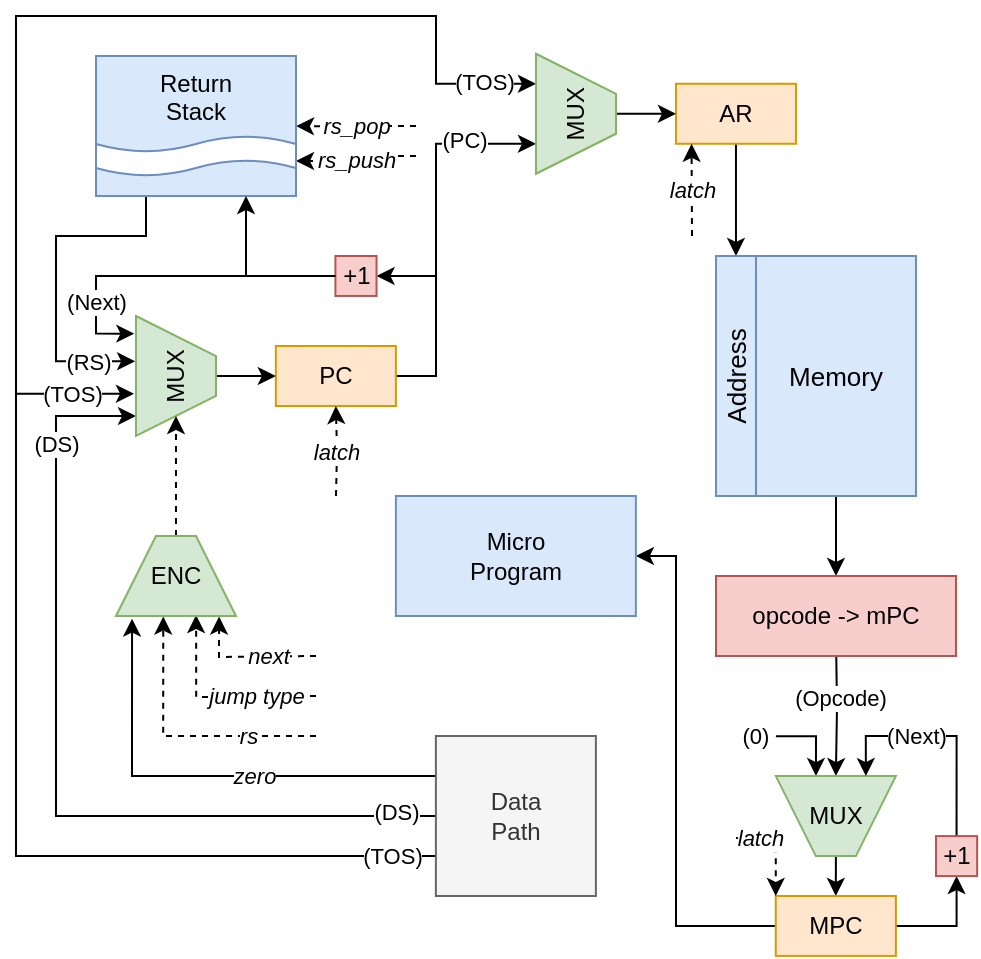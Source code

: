 <mxfile version="24.4.0" type="device">
  <diagram name="Страница — 1" id="KgZG3EwIhVlabFlte60I">
    <mxGraphModel dx="867" dy="558" grid="1" gridSize="10" guides="1" tooltips="1" connect="1" arrows="1" fold="1" page="1" pageScale="1" pageWidth="827" pageHeight="1169" math="0" shadow="0">
      <root>
        <mxCell id="0" />
        <mxCell id="1" parent="0" />
        <mxCell id="2mDlJUmidZRrBrmvubiY-2" style="edgeStyle=orthogonalEdgeStyle;rounded=0;orthogonalLoop=1;jettySize=auto;html=1;exitX=0;exitY=0.75;exitDx=0;exitDy=0;entryX=0.25;entryY=1;entryDx=0;entryDy=0;" edge="1" parent="1" source="2mDlJUmidZRrBrmvubiY-128" target="2mDlJUmidZRrBrmvubiY-65">
          <mxGeometry relative="1" as="geometry">
            <Array as="points">
              <mxPoint x="190" y="560" />
              <mxPoint x="190" y="140" />
              <mxPoint x="400" y="140" />
              <mxPoint x="400" y="174" />
            </Array>
            <mxPoint x="389.99" y="870" as="sourcePoint" />
          </mxGeometry>
        </mxCell>
        <mxCell id="2mDlJUmidZRrBrmvubiY-3" value="(TOS)" style="edgeLabel;html=1;align=center;verticalAlign=middle;resizable=0;points=[];" vertex="1" connectable="0" parent="2mDlJUmidZRrBrmvubiY-2">
          <mxGeometry x="0.954" y="1" relative="1" as="geometry">
            <mxPoint x="-5" as="offset" />
          </mxGeometry>
        </mxCell>
        <mxCell id="2mDlJUmidZRrBrmvubiY-4" style="edgeStyle=orthogonalEdgeStyle;rounded=0;orthogonalLoop=1;jettySize=auto;html=1;exitX=0;exitY=0.75;exitDx=0;exitDy=0;entryX=0.648;entryY=1.025;entryDx=0;entryDy=0;entryPerimeter=0;" edge="1" parent="1" source="2mDlJUmidZRrBrmvubiY-128" target="2mDlJUmidZRrBrmvubiY-60">
          <mxGeometry relative="1" as="geometry">
            <Array as="points">
              <mxPoint x="190" y="560" />
              <mxPoint x="190" y="329" />
            </Array>
            <mxPoint x="240" y="330" as="targetPoint" />
            <mxPoint x="389.99" y="870" as="sourcePoint" />
          </mxGeometry>
        </mxCell>
        <mxCell id="2mDlJUmidZRrBrmvubiY-5" value="(TOS)" style="edgeLabel;html=1;align=center;verticalAlign=middle;resizable=0;points=[];" vertex="1" connectable="0" parent="2mDlJUmidZRrBrmvubiY-4">
          <mxGeometry x="0.89" y="1" relative="1" as="geometry">
            <mxPoint x="-4" y="1" as="offset" />
          </mxGeometry>
        </mxCell>
        <mxCell id="2mDlJUmidZRrBrmvubiY-130" value="(TOS)" style="edgeLabel;html=1;align=center;verticalAlign=middle;resizable=0;points=[];" vertex="1" connectable="0" parent="2mDlJUmidZRrBrmvubiY-4">
          <mxGeometry x="-0.91" relative="1" as="geometry">
            <mxPoint as="offset" />
          </mxGeometry>
        </mxCell>
        <mxCell id="2mDlJUmidZRrBrmvubiY-6" style="edgeStyle=orthogonalEdgeStyle;rounded=0;orthogonalLoop=1;jettySize=auto;html=1;exitX=0;exitY=0.5;exitDx=0;exitDy=0;jumpStyle=none;entryX=0.834;entryY=1;entryDx=0;entryDy=0;entryPerimeter=0;" edge="1" parent="1" source="2mDlJUmidZRrBrmvubiY-128" target="2mDlJUmidZRrBrmvubiY-60">
          <mxGeometry relative="1" as="geometry">
            <Array as="points">
              <mxPoint x="210" y="540" />
              <mxPoint x="210" y="340" />
            </Array>
            <mxPoint x="240" y="370" as="targetPoint" />
            <mxPoint x="464.99" y="820" as="sourcePoint" />
          </mxGeometry>
        </mxCell>
        <mxCell id="2mDlJUmidZRrBrmvubiY-7" value="(DS)" style="edgeLabel;html=1;align=center;verticalAlign=middle;resizable=0;points=[];" vertex="1" connectable="0" parent="2mDlJUmidZRrBrmvubiY-6">
          <mxGeometry x="0.75" relative="1" as="geometry">
            <mxPoint as="offset" />
          </mxGeometry>
        </mxCell>
        <mxCell id="2mDlJUmidZRrBrmvubiY-129" value="(DS)" style="edgeLabel;html=1;align=center;verticalAlign=middle;resizable=0;points=[];" vertex="1" connectable="0" parent="2mDlJUmidZRrBrmvubiY-6">
          <mxGeometry x="-0.906" y="-2" relative="1" as="geometry">
            <mxPoint as="offset" />
          </mxGeometry>
        </mxCell>
        <mxCell id="2mDlJUmidZRrBrmvubiY-12" style="edgeStyle=orthogonalEdgeStyle;rounded=0;orthogonalLoop=1;jettySize=auto;html=1;exitX=0.5;exitY=1;exitDx=0;exitDy=0;entryX=0.5;entryY=0;entryDx=0;entryDy=0;jumpStyle=none;" edge="1" parent="1" source="2mDlJUmidZRrBrmvubiY-67" target="2mDlJUmidZRrBrmvubiY-19">
          <mxGeometry relative="1" as="geometry">
            <mxPoint x="599.99" y="380" as="sourcePoint" />
          </mxGeometry>
        </mxCell>
        <mxCell id="2mDlJUmidZRrBrmvubiY-13" style="edgeStyle=orthogonalEdgeStyle;rounded=0;orthogonalLoop=1;jettySize=auto;html=1;exitX=1;exitY=0.5;exitDx=0;exitDy=0;entryX=0.75;entryY=1;entryDx=0;entryDy=0;" edge="1" parent="1" source="2mDlJUmidZRrBrmvubiY-16" target="2mDlJUmidZRrBrmvubiY-65">
          <mxGeometry relative="1" as="geometry">
            <mxPoint x="439.99" y="320" as="targetPoint" />
            <Array as="points">
              <mxPoint x="400" y="320" />
              <mxPoint x="400" y="204" />
            </Array>
          </mxGeometry>
        </mxCell>
        <mxCell id="2mDlJUmidZRrBrmvubiY-14" value="(PC)" style="edgeLabel;html=1;align=center;verticalAlign=middle;resizable=0;points=[];" vertex="1" connectable="0" parent="2mDlJUmidZRrBrmvubiY-13">
          <mxGeometry x="0.662" y="2" relative="1" as="geometry">
            <mxPoint x="-5" as="offset" />
          </mxGeometry>
        </mxCell>
        <mxCell id="2mDlJUmidZRrBrmvubiY-15" style="edgeStyle=orthogonalEdgeStyle;rounded=0;orthogonalLoop=1;jettySize=auto;html=1;exitX=1;exitY=0.5;exitDx=0;exitDy=0;entryX=1;entryY=0.5;entryDx=0;entryDy=0;" edge="1" parent="1" source="2mDlJUmidZRrBrmvubiY-16" target="2mDlJUmidZRrBrmvubiY-99">
          <mxGeometry relative="1" as="geometry">
            <Array as="points">
              <mxPoint x="400" y="320" />
              <mxPoint x="400" y="270" />
            </Array>
          </mxGeometry>
        </mxCell>
        <mxCell id="2mDlJUmidZRrBrmvubiY-16" value="PC" style="rounded=0;whiteSpace=wrap;html=1;fillColor=#ffe6cc;strokeColor=#d79b00;" vertex="1" parent="1">
          <mxGeometry x="319.93" y="305" width="60.01" height="30" as="geometry" />
        </mxCell>
        <mxCell id="2mDlJUmidZRrBrmvubiY-17" style="edgeStyle=orthogonalEdgeStyle;rounded=0;orthogonalLoop=1;jettySize=auto;html=1;exitX=0.5;exitY=1;exitDx=0;exitDy=0;entryX=0.5;entryY=1;entryDx=0;entryDy=0;" edge="1" parent="1" target="2mDlJUmidZRrBrmvubiY-61">
          <mxGeometry relative="1" as="geometry">
            <mxPoint x="599.99" y="450.05" as="sourcePoint" />
            <mxPoint x="599.99" y="510.1" as="targetPoint" />
          </mxGeometry>
        </mxCell>
        <mxCell id="2mDlJUmidZRrBrmvubiY-18" value="(Opcode)" style="edgeLabel;html=1;align=center;verticalAlign=middle;resizable=0;points=[];" vertex="1" connectable="0" parent="2mDlJUmidZRrBrmvubiY-17">
          <mxGeometry x="-0.122" y="1" relative="1" as="geometry">
            <mxPoint as="offset" />
          </mxGeometry>
        </mxCell>
        <mxCell id="2mDlJUmidZRrBrmvubiY-19" value="opcode -&amp;gt; mPC" style="rounded=0;whiteSpace=wrap;html=1;fillColor=#f8cecc;strokeColor=#b85450;" vertex="1" parent="1">
          <mxGeometry x="539.99" y="420" width="120" height="40" as="geometry" />
        </mxCell>
        <mxCell id="2mDlJUmidZRrBrmvubiY-20" style="edgeStyle=orthogonalEdgeStyle;rounded=0;orthogonalLoop=1;jettySize=auto;html=1;exitX=0.5;exitY=0;exitDx=0;exitDy=0;entryX=0.5;entryY=0;entryDx=0;entryDy=0;" edge="1" parent="1" source="2mDlJUmidZRrBrmvubiY-61" target="2mDlJUmidZRrBrmvubiY-23">
          <mxGeometry relative="1" as="geometry">
            <mxPoint x="599.94" y="560.05" as="sourcePoint" />
          </mxGeometry>
        </mxCell>
        <mxCell id="2mDlJUmidZRrBrmvubiY-21" style="edgeStyle=orthogonalEdgeStyle;rounded=0;orthogonalLoop=1;jettySize=auto;html=1;exitX=0;exitY=0.5;exitDx=0;exitDy=0;entryX=1;entryY=0.5;entryDx=0;entryDy=0;" edge="1" parent="1" source="2mDlJUmidZRrBrmvubiY-23" target="2mDlJUmidZRrBrmvubiY-42">
          <mxGeometry relative="1" as="geometry">
            <Array as="points">
              <mxPoint x="520" y="595" />
              <mxPoint x="520" y="410" />
            </Array>
          </mxGeometry>
        </mxCell>
        <mxCell id="2mDlJUmidZRrBrmvubiY-22" style="edgeStyle=orthogonalEdgeStyle;rounded=0;orthogonalLoop=1;jettySize=auto;html=1;exitX=1;exitY=0.5;exitDx=0;exitDy=0;entryX=0.5;entryY=1;entryDx=0;entryDy=0;" edge="1" parent="1" source="2mDlJUmidZRrBrmvubiY-23" target="2mDlJUmidZRrBrmvubiY-102">
          <mxGeometry relative="1" as="geometry" />
        </mxCell>
        <mxCell id="2mDlJUmidZRrBrmvubiY-23" value="MPC" style="rounded=0;whiteSpace=wrap;html=1;fillColor=#ffe6cc;strokeColor=#d79b00;" vertex="1" parent="1">
          <mxGeometry x="569.88" y="580.0" width="60.06" height="29.95" as="geometry" />
        </mxCell>
        <mxCell id="2mDlJUmidZRrBrmvubiY-26" style="edgeStyle=orthogonalEdgeStyle;rounded=0;orthogonalLoop=1;jettySize=auto;html=1;entryX=0.859;entryY=1.007;entryDx=0;entryDy=0;dashed=1;entryPerimeter=0;" edge="1" parent="1" target="2mDlJUmidZRrBrmvubiY-76">
          <mxGeometry relative="1" as="geometry">
            <mxPoint x="340" y="460" as="sourcePoint" />
          </mxGeometry>
        </mxCell>
        <mxCell id="2mDlJUmidZRrBrmvubiY-27" value="next" style="edgeLabel;html=1;align=center;verticalAlign=middle;resizable=0;points=[];fontStyle=2" vertex="1" connectable="0" parent="2mDlJUmidZRrBrmvubiY-26">
          <mxGeometry x="-0.3" relative="1" as="geometry">
            <mxPoint as="offset" />
          </mxGeometry>
        </mxCell>
        <mxCell id="2mDlJUmidZRrBrmvubiY-30" style="edgeStyle=orthogonalEdgeStyle;rounded=0;orthogonalLoop=1;jettySize=auto;html=1;entryX=0.668;entryY=0.989;entryDx=0;entryDy=0;dashed=1;entryPerimeter=0;" edge="1" parent="1" target="2mDlJUmidZRrBrmvubiY-76">
          <mxGeometry relative="1" as="geometry">
            <mxPoint x="340" y="480" as="sourcePoint" />
          </mxGeometry>
        </mxCell>
        <mxCell id="2mDlJUmidZRrBrmvubiY-31" value="jump type" style="edgeLabel;html=1;align=center;verticalAlign=middle;resizable=0;points=[];fontStyle=2" vertex="1" connectable="0" parent="2mDlJUmidZRrBrmvubiY-30">
          <mxGeometry x="-0.4" y="-1" relative="1" as="geometry">
            <mxPoint as="offset" />
          </mxGeometry>
        </mxCell>
        <mxCell id="2mDlJUmidZRrBrmvubiY-32" style="edgeStyle=orthogonalEdgeStyle;rounded=0;orthogonalLoop=1;jettySize=auto;html=1;entryX=0.5;entryY=1;entryDx=0;entryDy=0;dashed=1;" edge="1" parent="1" target="2mDlJUmidZRrBrmvubiY-16">
          <mxGeometry relative="1" as="geometry">
            <mxPoint x="350" y="380" as="sourcePoint" />
          </mxGeometry>
        </mxCell>
        <mxCell id="2mDlJUmidZRrBrmvubiY-33" value="&lt;i&gt;latch&lt;/i&gt;" style="edgeLabel;html=1;align=center;verticalAlign=middle;resizable=0;points=[];" vertex="1" connectable="0" parent="2mDlJUmidZRrBrmvubiY-32">
          <mxGeometry relative="1" as="geometry">
            <mxPoint as="offset" />
          </mxGeometry>
        </mxCell>
        <mxCell id="2mDlJUmidZRrBrmvubiY-34" style="edgeStyle=orthogonalEdgeStyle;rounded=0;orthogonalLoop=1;jettySize=auto;html=1;entryX=0;entryY=0;entryDx=0;entryDy=0;dashed=1;" edge="1" parent="1" target="2mDlJUmidZRrBrmvubiY-23">
          <mxGeometry relative="1" as="geometry">
            <mxPoint x="580" y="605" as="targetPoint" />
            <mxPoint x="550" y="551" as="sourcePoint" />
          </mxGeometry>
        </mxCell>
        <mxCell id="2mDlJUmidZRrBrmvubiY-35" value="&lt;i&gt;latch&lt;/i&gt;" style="edgeLabel;html=1;align=center;verticalAlign=middle;resizable=0;points=[];" vertex="1" connectable="0" parent="2mDlJUmidZRrBrmvubiY-34">
          <mxGeometry x="-0.5" relative="1" as="geometry">
            <mxPoint as="offset" />
          </mxGeometry>
        </mxCell>
        <mxCell id="2mDlJUmidZRrBrmvubiY-42" value="Micro&lt;div&gt;Program&lt;/div&gt;" style="rounded=0;whiteSpace=wrap;html=1;fillColor=#dae8fc;strokeColor=#6c8ebf;points=[[0,0,0,0,0],[0,0.25,0,0,0],[0,0.5,0,0,0],[0,0.75,0,0,0],[0,1,0,0,0],[0.13,0,0,0,0],[0.13,1,0,0,0],[0.25,0,0,0,0],[0.25,1,0,0,0],[0.38,0,0,0,0],[0.38,1,0,0,0],[0.5,0,0,0,0],[0.5,1,0,0,0],[0.63,0,0,0,0],[0.63,1,0,0,0],[0.75,0,0,0,0],[0.75,1,0,0,0],[0.88,0,0,0,0],[0.88,1,0,0,0],[1,0,0,0,0],[1,0.25,0,0,0],[1,0.5,0,0,0],[1,0.75,0,0,0],[1,1,0,0,0]];" vertex="1" parent="1">
          <mxGeometry x="379.94" y="380.0" width="120" height="60" as="geometry" />
        </mxCell>
        <mxCell id="2mDlJUmidZRrBrmvubiY-48" style="edgeStyle=orthogonalEdgeStyle;rounded=0;orthogonalLoop=1;jettySize=auto;html=1;entryX=0.666;entryY=1.001;entryDx=0;entryDy=0;entryPerimeter=0;" edge="1" parent="1" source="2mDlJUmidZRrBrmvubiY-49" target="2mDlJUmidZRrBrmvubiY-61">
          <mxGeometry relative="1" as="geometry">
            <Array as="points">
              <mxPoint x="589.94" y="500.05" />
            </Array>
            <mxPoint x="589.94" y="520.05" as="targetPoint" />
          </mxGeometry>
        </mxCell>
        <mxCell id="2mDlJUmidZRrBrmvubiY-49" value="(0)" style="text;html=1;align=center;verticalAlign=middle;whiteSpace=wrap;rounded=0;fontSize=11;" vertex="1" parent="1">
          <mxGeometry x="549.94" y="490.05" width="20" height="20" as="geometry" />
        </mxCell>
        <mxCell id="2mDlJUmidZRrBrmvubiY-59" style="edgeStyle=orthogonalEdgeStyle;rounded=0;orthogonalLoop=1;jettySize=auto;html=1;exitX=0.5;exitY=0;exitDx=0;exitDy=0;entryX=0;entryY=0.5;entryDx=0;entryDy=0;" edge="1" parent="1" source="2mDlJUmidZRrBrmvubiY-60" target="2mDlJUmidZRrBrmvubiY-16">
          <mxGeometry relative="1" as="geometry" />
        </mxCell>
        <mxCell id="2mDlJUmidZRrBrmvubiY-60" value="MUX" style="shape=trapezoid;perimeter=trapezoidPerimeter;whiteSpace=wrap;html=1;fixedSize=1;fillColor=#d5e8d4;strokeColor=#82b366;direction=west;rotation=-90;" vertex="1" parent="1">
          <mxGeometry x="239.99" y="300" width="60" height="40" as="geometry" />
        </mxCell>
        <mxCell id="2mDlJUmidZRrBrmvubiY-61" value="MUX" style="shape=trapezoid;perimeter=trapezoidPerimeter;whiteSpace=wrap;html=1;fixedSize=1;fillColor=#d5e8d4;strokeColor=#82b366;direction=west;rotation=0;" vertex="1" parent="1">
          <mxGeometry x="569.94" y="520.05" width="60" height="40" as="geometry" />
        </mxCell>
        <mxCell id="2mDlJUmidZRrBrmvubiY-62" style="edgeStyle=orthogonalEdgeStyle;rounded=0;orthogonalLoop=1;jettySize=auto;html=1;exitX=0.5;exitY=1;exitDx=0;exitDy=0;entryX=1;entryY=0.5;entryDx=0;entryDy=0;" edge="1" parent="1" source="2mDlJUmidZRrBrmvubiY-63" target="2mDlJUmidZRrBrmvubiY-68">
          <mxGeometry relative="1" as="geometry" />
        </mxCell>
        <mxCell id="2mDlJUmidZRrBrmvubiY-63" value="AR" style="rounded=0;whiteSpace=wrap;html=1;fillColor=#ffe6cc;strokeColor=#d79b00;points=[[0,0,0,0,0],[0,0.25,0,0,0],[0,0.5,0,0,0],[0,0.75,0,0,0],[0,1,0,0,0],[0.13,1,0,0,0],[0.25,0,0,0,0],[0.25,1,0,0,0],[0.5,0,0,0,0],[0.5,1,0,0,0],[0.75,0,0,0,0],[0.75,1,0,0,0],[1,0,0,0,0],[1,0.25,0,0,0],[1,0.5,0,0,0],[1,0.75,0,0,0],[1,1,0,0,0]];" vertex="1" parent="1">
          <mxGeometry x="519.98" y="173.88" width="60.01" height="30" as="geometry" />
        </mxCell>
        <mxCell id="2mDlJUmidZRrBrmvubiY-64" style="edgeStyle=orthogonalEdgeStyle;rounded=0;orthogonalLoop=1;jettySize=auto;html=1;exitX=0.5;exitY=0;exitDx=0;exitDy=0;entryX=0;entryY=0.5;entryDx=0;entryDy=0;" edge="1" parent="1" source="2mDlJUmidZRrBrmvubiY-65" target="2mDlJUmidZRrBrmvubiY-63">
          <mxGeometry relative="1" as="geometry" />
        </mxCell>
        <mxCell id="2mDlJUmidZRrBrmvubiY-65" value="MUX" style="shape=trapezoid;perimeter=trapezoidPerimeter;whiteSpace=wrap;html=1;fixedSize=1;fillColor=#d5e8d4;strokeColor=#82b366;direction=west;rotation=-90;" vertex="1" parent="1">
          <mxGeometry x="439.99" y="168.88" width="60" height="40" as="geometry" />
        </mxCell>
        <mxCell id="2mDlJUmidZRrBrmvubiY-66" value="" style="group" vertex="1" connectable="0" parent="1">
          <mxGeometry x="539.99" y="260" width="100" height="120" as="geometry" />
        </mxCell>
        <mxCell id="2mDlJUmidZRrBrmvubiY-67" value="Memory" style="rounded=0;whiteSpace=wrap;html=1;fontSize=13;fillColor=#dae8fc;strokeColor=#6c8ebf;" vertex="1" parent="2mDlJUmidZRrBrmvubiY-66">
          <mxGeometry x="20" width="80" height="120" as="geometry" />
        </mxCell>
        <mxCell id="2mDlJUmidZRrBrmvubiY-68" value="Address" style="rounded=0;whiteSpace=wrap;html=1;fontSize=13;fillColor=#dae8fc;strokeColor=#6c8ebf;rotation=-90;" vertex="1" parent="2mDlJUmidZRrBrmvubiY-66">
          <mxGeometry x="-50" y="50" width="120" height="20" as="geometry" />
        </mxCell>
        <mxCell id="2mDlJUmidZRrBrmvubiY-75" style="edgeStyle=orthogonalEdgeStyle;rounded=0;orthogonalLoop=1;jettySize=auto;html=1;exitX=0.5;exitY=0;exitDx=0;exitDy=0;entryX=1;entryY=0.5;entryDx=0;entryDy=0;dashed=1;" edge="1" parent="1" source="2mDlJUmidZRrBrmvubiY-76" target="2mDlJUmidZRrBrmvubiY-60">
          <mxGeometry relative="1" as="geometry" />
        </mxCell>
        <mxCell id="2mDlJUmidZRrBrmvubiY-76" value="ENC" style="shape=trapezoid;perimeter=trapezoidPerimeter;whiteSpace=wrap;html=1;fixedSize=1;fillColor=#d5e8d4;strokeColor=#82b366;direction=east;" vertex="1" parent="1">
          <mxGeometry x="239.99" y="400" width="60" height="40" as="geometry" />
        </mxCell>
        <mxCell id="2mDlJUmidZRrBrmvubiY-84" style="edgeStyle=orthogonalEdgeStyle;rounded=0;orthogonalLoop=1;jettySize=auto;html=1;entryX=0.13;entryY=1;entryDx=0;entryDy=0;entryPerimeter=0;dashed=1;" edge="1" parent="1" target="2mDlJUmidZRrBrmvubiY-63">
          <mxGeometry relative="1" as="geometry">
            <Array as="points">
              <mxPoint x="528" y="250" />
              <mxPoint x="528" y="250" />
            </Array>
            <mxPoint x="528" y="250" as="sourcePoint" />
          </mxGeometry>
        </mxCell>
        <mxCell id="2mDlJUmidZRrBrmvubiY-85" value="&lt;i&gt;latch&lt;/i&gt;" style="edgeLabel;html=1;align=center;verticalAlign=middle;resizable=0;points=[];" vertex="1" connectable="0" parent="2mDlJUmidZRrBrmvubiY-84">
          <mxGeometry relative="1" as="geometry">
            <mxPoint as="offset" />
          </mxGeometry>
        </mxCell>
        <mxCell id="2mDlJUmidZRrBrmvubiY-97" style="edgeStyle=orthogonalEdgeStyle;rounded=0;orthogonalLoop=1;jettySize=auto;html=1;exitX=0;exitY=0.5;exitDx=0;exitDy=0;entryX=0.147;entryY=1.02;entryDx=0;entryDy=0;entryPerimeter=0;" edge="1" parent="1" source="2mDlJUmidZRrBrmvubiY-99" target="2mDlJUmidZRrBrmvubiY-60">
          <mxGeometry relative="1" as="geometry" />
        </mxCell>
        <mxCell id="2mDlJUmidZRrBrmvubiY-98" value="(Next)" style="edgeLabel;html=1;align=center;verticalAlign=middle;resizable=0;points=[];" vertex="1" connectable="0" parent="2mDlJUmidZRrBrmvubiY-97">
          <mxGeometry x="0.58" relative="1" as="geometry">
            <mxPoint as="offset" />
          </mxGeometry>
        </mxCell>
        <mxCell id="2mDlJUmidZRrBrmvubiY-99" value="+1" style="rounded=0;whiteSpace=wrap;html=1;fillColor=#f8cecc;strokeColor=#b85450;" vertex="1" parent="1">
          <mxGeometry x="349.71" y="260" width="20.56" height="19.98" as="geometry" />
        </mxCell>
        <mxCell id="2mDlJUmidZRrBrmvubiY-100" style="edgeStyle=orthogonalEdgeStyle;rounded=0;orthogonalLoop=1;jettySize=auto;html=1;exitX=0.5;exitY=0;exitDx=0;exitDy=0;entryX=0.25;entryY=1;entryDx=0;entryDy=0;" edge="1" parent="1" source="2mDlJUmidZRrBrmvubiY-102" target="2mDlJUmidZRrBrmvubiY-61">
          <mxGeometry relative="1" as="geometry" />
        </mxCell>
        <mxCell id="2mDlJUmidZRrBrmvubiY-101" value="(Next)" style="edgeLabel;html=1;align=center;verticalAlign=middle;resizable=0;points=[];" vertex="1" connectable="0" parent="2mDlJUmidZRrBrmvubiY-100">
          <mxGeometry x="0.308" relative="1" as="geometry">
            <mxPoint x="5" as="offset" />
          </mxGeometry>
        </mxCell>
        <mxCell id="2mDlJUmidZRrBrmvubiY-102" value="+1" style="rounded=0;whiteSpace=wrap;html=1;fillColor=#f8cecc;strokeColor=#b85450;" vertex="1" parent="1">
          <mxGeometry x="650" y="550.05" width="20.56" height="19.98" as="geometry" />
        </mxCell>
        <mxCell id="2mDlJUmidZRrBrmvubiY-112" style="edgeStyle=orthogonalEdgeStyle;rounded=0;orthogonalLoop=1;jettySize=auto;html=1;exitX=0.25;exitY=1;exitDx=0;exitDy=0;exitPerimeter=0;entryX=0.377;entryY=1.011;entryDx=0;entryDy=0;entryPerimeter=0;" edge="1" parent="1" source="2mDlJUmidZRrBrmvubiY-122" target="2mDlJUmidZRrBrmvubiY-60">
          <mxGeometry relative="1" as="geometry">
            <Array as="points">
              <mxPoint x="255" y="250" />
              <mxPoint x="210" y="250" />
              <mxPoint x="210" y="313" />
            </Array>
          </mxGeometry>
        </mxCell>
        <mxCell id="2mDlJUmidZRrBrmvubiY-113" value="(RS)" style="edgeLabel;html=1;align=center;verticalAlign=middle;resizable=0;points=[];" vertex="1" connectable="0" parent="2mDlJUmidZRrBrmvubiY-112">
          <mxGeometry x="0.72" relative="1" as="geometry">
            <mxPoint as="offset" />
          </mxGeometry>
        </mxCell>
        <mxCell id="2mDlJUmidZRrBrmvubiY-114" value="" style="edgeStyle=orthogonalEdgeStyle;rounded=0;orthogonalLoop=1;jettySize=auto;html=1;entryX=0.394;entryY=1.007;entryDx=0;entryDy=0;entryPerimeter=0;dashed=1;" edge="1" parent="1" target="2mDlJUmidZRrBrmvubiY-76">
          <mxGeometry x="-0.002" relative="1" as="geometry">
            <Array as="points">
              <mxPoint x="264" y="500" />
            </Array>
            <mxPoint as="offset" />
            <mxPoint x="340" y="500" as="sourcePoint" />
          </mxGeometry>
        </mxCell>
        <mxCell id="2mDlJUmidZRrBrmvubiY-115" value="&lt;i&gt;rs&lt;/i&gt;" style="edgeLabel;html=1;align=center;verticalAlign=middle;resizable=0;points=[];" vertex="1" connectable="0" parent="2mDlJUmidZRrBrmvubiY-114">
          <mxGeometry x="-0.5" relative="1" as="geometry">
            <mxPoint as="offset" />
          </mxGeometry>
        </mxCell>
        <mxCell id="2mDlJUmidZRrBrmvubiY-116" style="edgeStyle=orthogonalEdgeStyle;rounded=0;orthogonalLoop=1;jettySize=auto;html=1;entryX=1;entryY=0.75;entryDx=0;entryDy=0;entryPerimeter=0;dashed=1;jumpStyle=arc;" edge="1" parent="1" target="2mDlJUmidZRrBrmvubiY-122">
          <mxGeometry relative="1" as="geometry">
            <Array as="points">
              <mxPoint x="390" y="210" />
              <mxPoint x="360" y="210" />
              <mxPoint x="360" y="212" />
            </Array>
            <mxPoint x="390" y="210" as="sourcePoint" />
          </mxGeometry>
        </mxCell>
        <mxCell id="2mDlJUmidZRrBrmvubiY-117" value="&lt;i&gt;rs_push&lt;/i&gt;" style="edgeLabel;html=1;align=center;verticalAlign=middle;resizable=0;points=[];" vertex="1" connectable="0" parent="2mDlJUmidZRrBrmvubiY-116">
          <mxGeometry relative="1" as="geometry">
            <mxPoint as="offset" />
          </mxGeometry>
        </mxCell>
        <mxCell id="2mDlJUmidZRrBrmvubiY-118" style="edgeStyle=orthogonalEdgeStyle;rounded=0;orthogonalLoop=1;jettySize=auto;html=1;entryX=1;entryY=0.5;entryDx=0;entryDy=0;entryPerimeter=0;dashed=1;jumpStyle=arc;" edge="1" parent="1" target="2mDlJUmidZRrBrmvubiY-122">
          <mxGeometry relative="1" as="geometry">
            <mxPoint x="390" y="195" as="sourcePoint" />
          </mxGeometry>
        </mxCell>
        <mxCell id="2mDlJUmidZRrBrmvubiY-119" value="&lt;i&gt;rs_pop&lt;/i&gt;" style="edgeLabel;html=1;align=center;verticalAlign=middle;resizable=0;points=[];" vertex="1" connectable="0" parent="2mDlJUmidZRrBrmvubiY-118">
          <mxGeometry relative="1" as="geometry">
            <mxPoint as="offset" />
          </mxGeometry>
        </mxCell>
        <mxCell id="2mDlJUmidZRrBrmvubiY-121" value="" style="group" vertex="1" connectable="0" parent="1">
          <mxGeometry x="230" y="160" width="100.0" height="70" as="geometry" />
        </mxCell>
        <mxCell id="2mDlJUmidZRrBrmvubiY-122" value="&lt;div&gt;Return&lt;/div&gt;&lt;div&gt;Stack&lt;/div&gt;&lt;div&gt;&lt;br&gt;&lt;/div&gt;&lt;div&gt;&lt;br&gt;&lt;/div&gt;" style="rounded=0;whiteSpace=wrap;html=1;fillColor=#dae8fc;strokeColor=#6c8ebf;points=[[0,0,0,0,0],[0,0.25,0,0,0],[0,0.5,0,0,0],[0,0.75,0,0,0],[0,1,0,0,0],[0.25,0,0,0,0],[0.25,1,0,0,0],[0.38,0,0,0,0],[0.5,0,0,0,0],[0.5,1,0,0,0],[0.75,0,0,0,0],[0.75,1,0,0,0],[1,0,0,0,0],[1,0.25,0,0,0],[1,0.5,0,0,0],[1,0.75,0,0,0],[1,1,0,0,0]];" vertex="1" parent="2mDlJUmidZRrBrmvubiY-121">
          <mxGeometry width="100" height="70" as="geometry" />
        </mxCell>
        <mxCell id="2mDlJUmidZRrBrmvubiY-123" value="" style="shape=tape;whiteSpace=wrap;html=1;strokeColor=#6c8ebf;" vertex="1" parent="2mDlJUmidZRrBrmvubiY-121">
          <mxGeometry y="40" width="100" height="20" as="geometry" />
        </mxCell>
        <mxCell id="2mDlJUmidZRrBrmvubiY-124" style="edgeStyle=orthogonalEdgeStyle;rounded=0;orthogonalLoop=1;jettySize=auto;html=1;exitX=0;exitY=0.5;exitDx=0;exitDy=0;entryX=0.75;entryY=1;entryDx=0;entryDy=0;entryPerimeter=0;" edge="1" parent="1" source="2mDlJUmidZRrBrmvubiY-99" target="2mDlJUmidZRrBrmvubiY-122">
          <mxGeometry relative="1" as="geometry" />
        </mxCell>
        <mxCell id="2mDlJUmidZRrBrmvubiY-125" style="edgeStyle=orthogonalEdgeStyle;rounded=0;orthogonalLoop=1;jettySize=auto;html=1;entryX=0.134;entryY=1.033;entryDx=0;entryDy=0;jumpStyle=arc;exitX=0;exitY=0.25;exitDx=0;exitDy=0;entryPerimeter=0;" edge="1" parent="1" source="2mDlJUmidZRrBrmvubiY-128" target="2mDlJUmidZRrBrmvubiY-76">
          <mxGeometry relative="1" as="geometry">
            <Array as="points">
              <mxPoint x="248" y="520" />
            </Array>
            <mxPoint x="390" y="860" as="sourcePoint" />
            <mxPoint x="248" y="441" as="targetPoint" />
          </mxGeometry>
        </mxCell>
        <mxCell id="2mDlJUmidZRrBrmvubiY-126" value="zero" style="edgeLabel;html=1;align=center;verticalAlign=middle;resizable=0;points=[];fontStyle=2" vertex="1" connectable="0" parent="2mDlJUmidZRrBrmvubiY-125">
          <mxGeometry x="-0.21" relative="1" as="geometry">
            <mxPoint as="offset" />
          </mxGeometry>
        </mxCell>
        <mxCell id="2mDlJUmidZRrBrmvubiY-128" value="Data&lt;div&gt;Path&lt;/div&gt;" style="rounded=0;whiteSpace=wrap;html=1;fillColor=#f5f5f5;strokeColor=#666666;fontColor=#333333;" vertex="1" parent="1">
          <mxGeometry x="399.94" y="500" width="80" height="80" as="geometry" />
        </mxCell>
      </root>
    </mxGraphModel>
  </diagram>
</mxfile>
